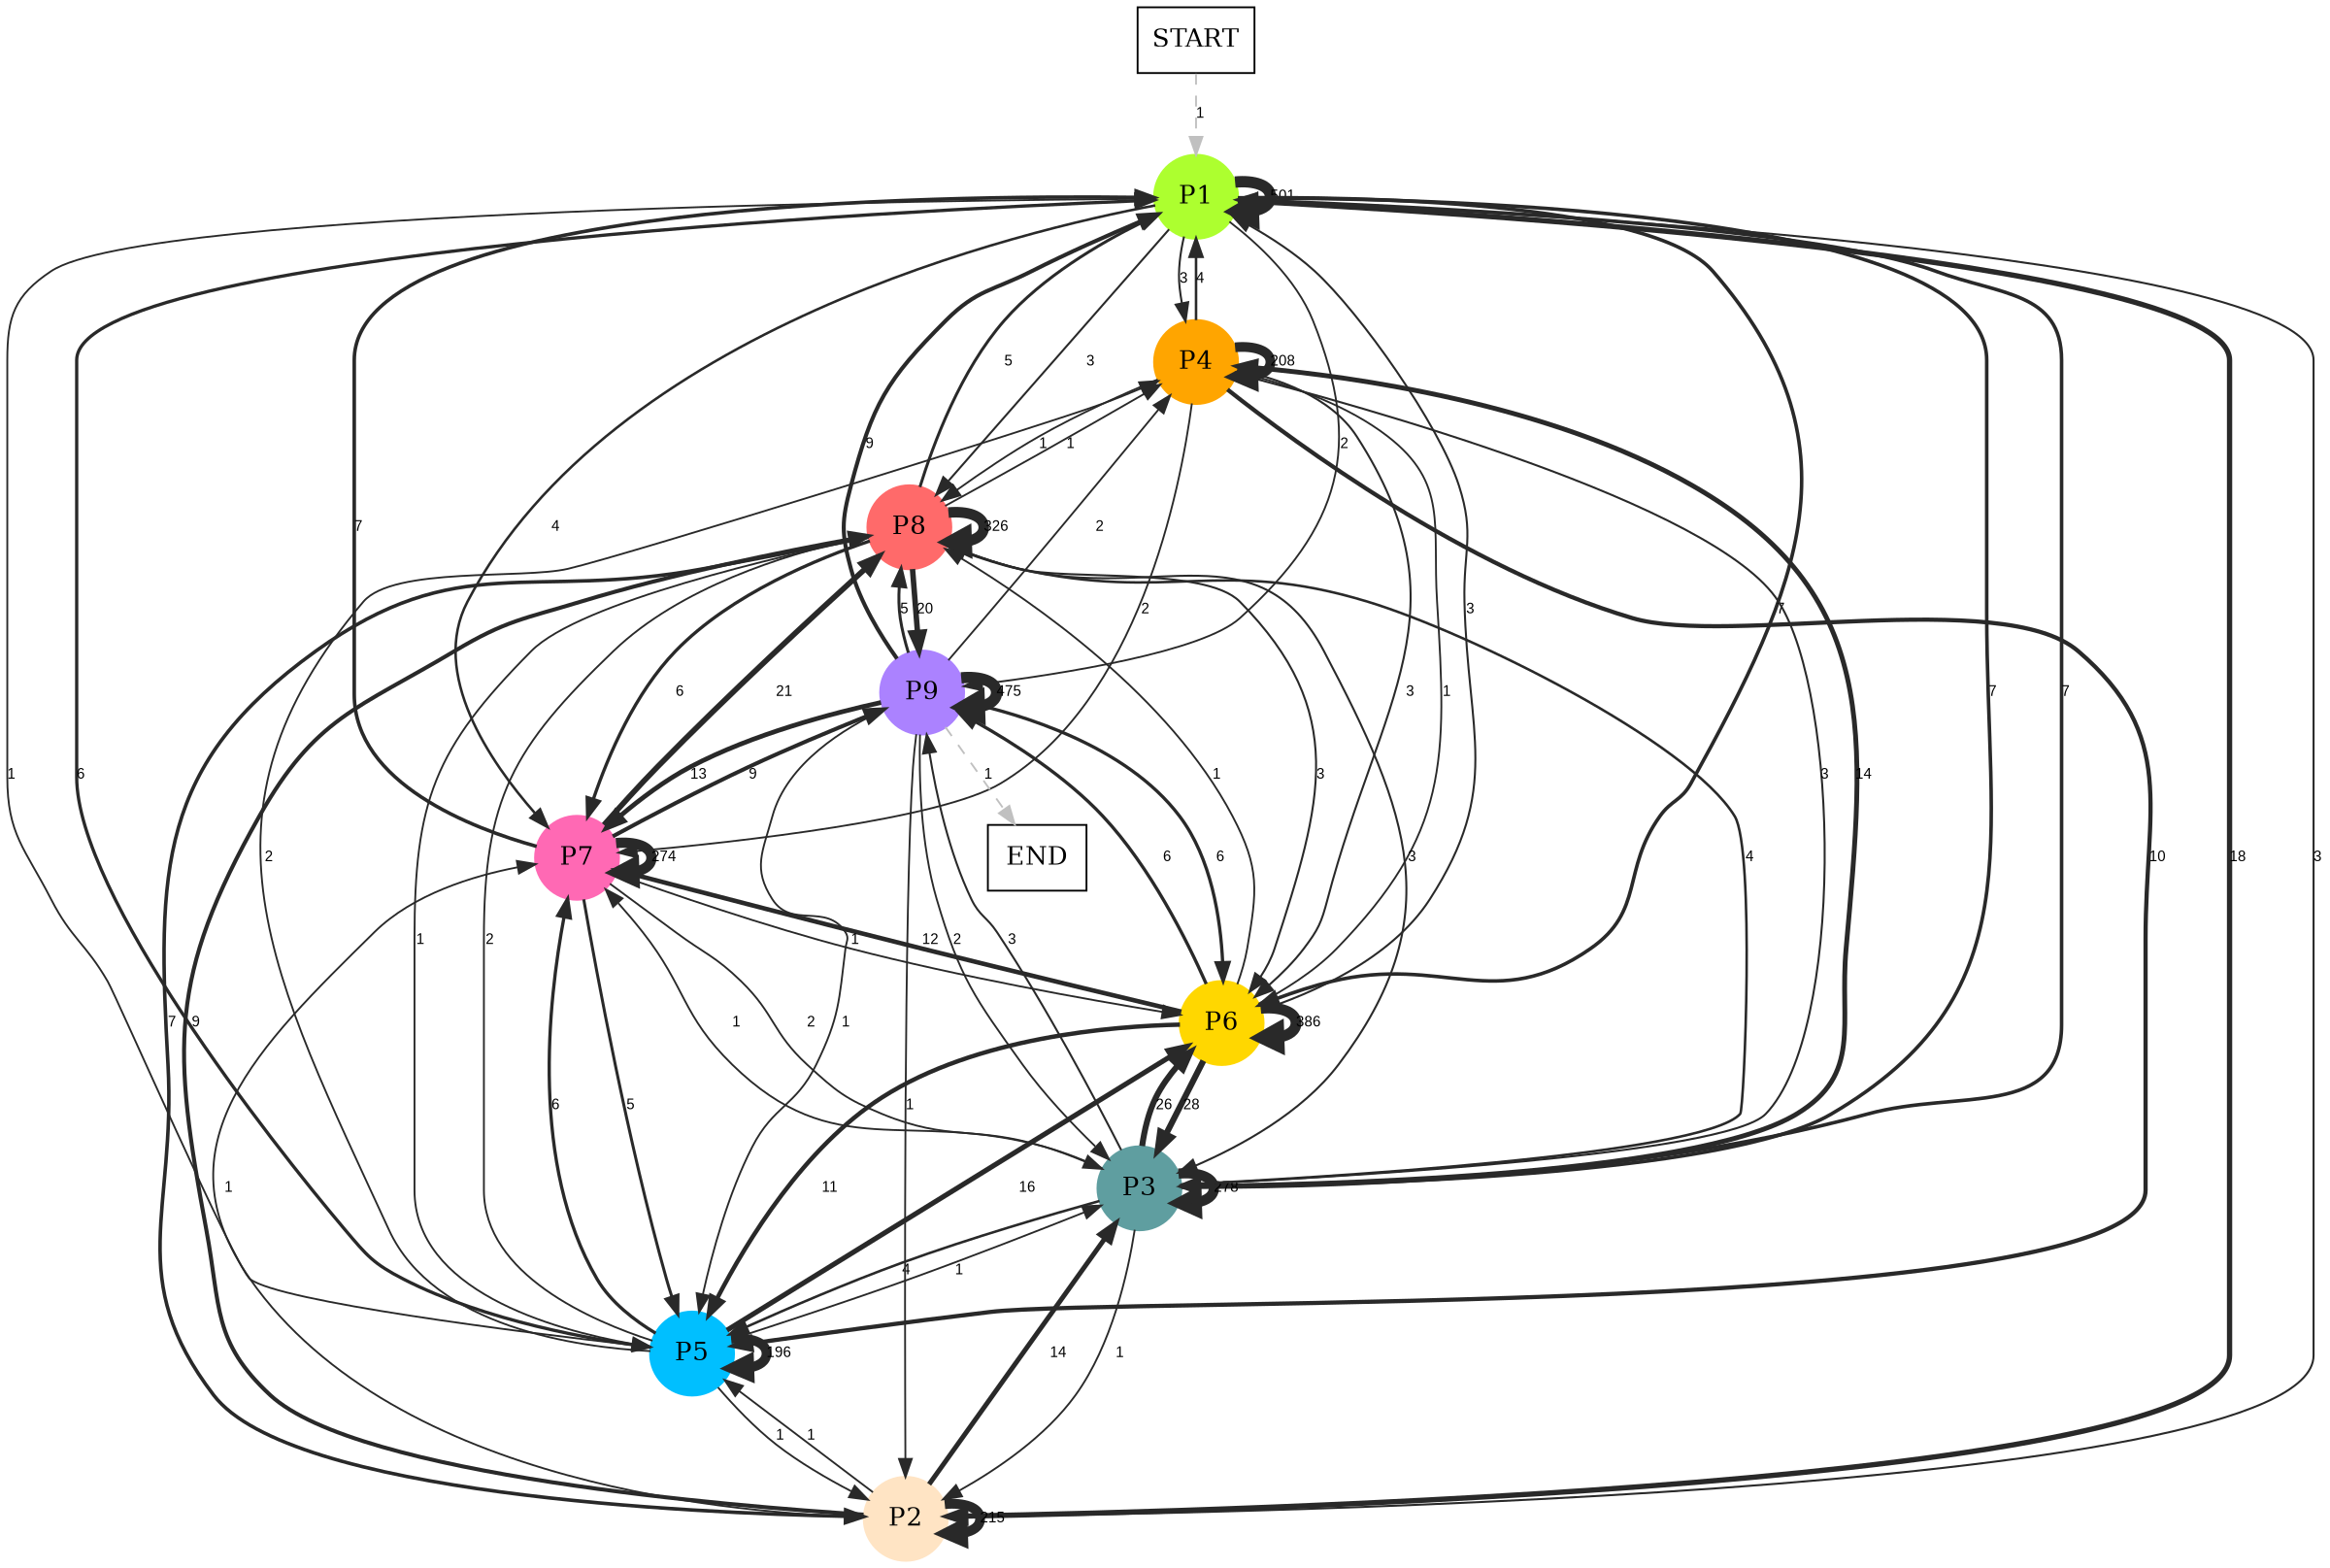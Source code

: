 digraph graphname {
	dpi = 150
	size="16,11!";
	margin = 0;
"P1" [shape=circle, color=greenyellow, style=filled]"P4" [shape=circle, color=orange, style=filled]"P2" [shape=circle, color=bisque, style=filled]"P5" [shape=circle, color=deepskyblue, style=filled]"P3" [shape=circle, color=cadetblue, style=filled]"P6" [shape=circle, color=gold, style=filled]"P7" [shape=circle, color=hotpink, style=filled]"P8" [shape=circle, color=indianred1, style=filled]"P9" [shape=circle, color=mediumpurple1, style=filled]"START" [shape=box, fillcolor=white, style=filled, color=black]"END" [shape=box, fillcolor=white, style=filled, color=black]"P1" -> "P1" [ color=grey16 penwidth = "6.2166061010848646"label ="501" labelfloat=false fontname="Arial" fontsize=8]
"P1" -> "P4" [ color=grey16 penwidth = "1.0986122886681098"label ="3" labelfloat=false fontname="Arial" fontsize=8]
"P1" -> "P2" [ color=grey16 penwidth = "2.8903717578961645"label ="18" labelfloat=false fontname="Arial" fontsize=8]
"P1" -> "P5" [ color=grey16 penwidth = "1"label ="1" labelfloat=false fontname="Arial" fontsize=8]
"P1" -> "P3" [ color=grey16 penwidth = "1.9459101490553132"label ="7" labelfloat=false fontname="Arial" fontsize=8]
"P1" -> "P6" [ color=grey16 penwidth = "1.9459101490553132"label ="7" labelfloat=false fontname="Arial" fontsize=8]
"P1" -> "P7" [ color=grey16 penwidth = "1.3862943611198906"label ="4" labelfloat=false fontname="Arial" fontsize=8]
"P1" -> "P8" [ color=grey16 penwidth = "1.0986122886681098"label ="3" labelfloat=false fontname="Arial" fontsize=8]
"P1" -> "P9" [ color=grey16 penwidth = "1"label ="2" labelfloat=false fontname="Arial" fontsize=8]
"P4" -> "P1" [ color=grey16 penwidth = "1.3862943611198906"label ="4" labelfloat=false fontname="Arial" fontsize=8]
"P4" -> "P4" [ color=grey16 penwidth = "5.337538079701318"label ="208" labelfloat=false fontname="Arial" fontsize=8]
"P4" -> "P5" [ color=grey16 penwidth = "2.302585092994046"label ="10" labelfloat=false fontname="Arial" fontsize=8]
"P4" -> "P3" [ color=grey16 penwidth = "1.0986122886681098"label ="3" labelfloat=false fontname="Arial" fontsize=8]
"P4" -> "P6" [ color=grey16 penwidth = "1.0986122886681098"label ="3" labelfloat=false fontname="Arial" fontsize=8]
"P4" -> "P7" [ color=grey16 penwidth = "1"label ="2" labelfloat=false fontname="Arial" fontsize=8]
"P4" -> "P8" [ color=grey16 penwidth = "1"label ="1" labelfloat=false fontname="Arial" fontsize=8]
"P2" -> "P1" [ color=grey16 penwidth = "1.0986122886681098"label ="3" labelfloat=false fontname="Arial" fontsize=8]
"P2" -> "P2" [ color=grey16 penwidth = "5.3706380281276624"label ="215" labelfloat=false fontname="Arial" fontsize=8]
"P2" -> "P5" [ color=grey16 penwidth = "1"label ="1" labelfloat=false fontname="Arial" fontsize=8]
"P2" -> "P3" [ color=grey16 penwidth = "2.6390573296152584"label ="14" labelfloat=false fontname="Arial" fontsize=8]
"P2" -> "P7" [ color=grey16 penwidth = "1"label ="1" labelfloat=false fontname="Arial" fontsize=8]
"P2" -> "P8" [ color=grey16 penwidth = "2.1972245773362196"label ="9" labelfloat=false fontname="Arial" fontsize=8]
"P5" -> "P1" [ color=grey16 penwidth = "1.791759469228055"label ="6" labelfloat=false fontname="Arial" fontsize=8]
"P5" -> "P4" [ color=grey16 penwidth = "1"label ="2" labelfloat=false fontname="Arial" fontsize=8]
"P5" -> "P2" [ color=grey16 penwidth = "1"label ="1" labelfloat=false fontname="Arial" fontsize=8]
"P5" -> "P5" [ color=grey16 penwidth = "5.278114659230517"label ="196" labelfloat=false fontname="Arial" fontsize=8]
"P5" -> "P3" [ color=grey16 penwidth = "1"label ="1" labelfloat=false fontname="Arial" fontsize=8]
"P5" -> "P6" [ color=grey16 penwidth = "2.772588722239781"label ="16" labelfloat=false fontname="Arial" fontsize=8]
"P5" -> "P7" [ color=grey16 penwidth = "1.791759469228055"label ="6" labelfloat=false fontname="Arial" fontsize=8]
"P5" -> "P8" [ color=grey16 penwidth = "1"label ="2" labelfloat=false fontname="Arial" fontsize=8]
"P3" -> "P1" [ color=grey16 penwidth = "1.9459101490553132"label ="7" labelfloat=false fontname="Arial" fontsize=8]
"P3" -> "P4" [ color=grey16 penwidth = "2.6390573296152584"label ="14" labelfloat=false fontname="Arial" fontsize=8]
"P3" -> "P2" [ color=grey16 penwidth = "1"label ="1" labelfloat=false fontname="Arial" fontsize=8]
"P3" -> "P5" [ color=grey16 penwidth = "1.3862943611198906"label ="4" labelfloat=false fontname="Arial" fontsize=8]
"P3" -> "P3" [ color=grey16 penwidth = "5.627621113690637"label ="278" labelfloat=false fontname="Arial" fontsize=8]
"P3" -> "P6" [ color=grey16 penwidth = "3.258096538021482"label ="26" labelfloat=false fontname="Arial" fontsize=8]
"P3" -> "P7" [ color=grey16 penwidth = "1"label ="1" labelfloat=false fontname="Arial" fontsize=8]
"P3" -> "P8" [ color=grey16 penwidth = "1.3862943611198906"label ="4" labelfloat=false fontname="Arial" fontsize=8]
"P3" -> "P9" [ color=grey16 penwidth = "1.0986122886681098"label ="3" labelfloat=false fontname="Arial" fontsize=8]
"P6" -> "P1" [ color=grey16 penwidth = "1.0986122886681098"label ="3" labelfloat=false fontname="Arial" fontsize=8]
"P6" -> "P4" [ color=grey16 penwidth = "1"label ="1" labelfloat=false fontname="Arial" fontsize=8]
"P6" -> "P5" [ color=grey16 penwidth = "2.3978952727983707"label ="11" labelfloat=false fontname="Arial" fontsize=8]
"P6" -> "P3" [ color=grey16 penwidth = "3.332204510175204"label ="28" labelfloat=false fontname="Arial" fontsize=8]
"P6" -> "P6" [ color=grey16 penwidth = "5.955837369464831"label ="386" labelfloat=false fontname="Arial" fontsize=8]
"P6" -> "P7" [ color=grey16 penwidth = "2.4849066497880004"label ="12" labelfloat=false fontname="Arial" fontsize=8]
"P6" -> "P8" [ color=grey16 penwidth = "1"label ="1" labelfloat=false fontname="Arial" fontsize=8]
"P6" -> "P9" [ color=grey16 penwidth = "1.791759469228055"label ="6" labelfloat=false fontname="Arial" fontsize=8]
"P7" -> "P1" [ color=grey16 penwidth = "1.9459101490553132"label ="7" labelfloat=false fontname="Arial" fontsize=8]
"P7" -> "P5" [ color=grey16 penwidth = "1.6094379124341003"label ="5" labelfloat=false fontname="Arial" fontsize=8]
"P7" -> "P3" [ color=grey16 penwidth = "1"label ="2" labelfloat=false fontname="Arial" fontsize=8]
"P7" -> "P6" [ color=grey16 penwidth = "1"label ="1" labelfloat=false fontname="Arial" fontsize=8]
"P7" -> "P7" [ color=grey16 penwidth = "5.6131281063880705"label ="274" labelfloat=false fontname="Arial" fontsize=8]
"P7" -> "P8" [ color=grey16 penwidth = "3.044522437723423"label ="21" labelfloat=false fontname="Arial" fontsize=8]
"P7" -> "P9" [ color=grey16 penwidth = "2.1972245773362196"label ="9" labelfloat=false fontname="Arial" fontsize=8]
"P8" -> "P1" [ color=grey16 penwidth = "1.6094379124341003"label ="5" labelfloat=false fontname="Arial" fontsize=8]
"P8" -> "P4" [ color=grey16 penwidth = "1"label ="1" labelfloat=false fontname="Arial" fontsize=8]
"P8" -> "P2" [ color=grey16 penwidth = "1.9459101490553132"label ="7" labelfloat=false fontname="Arial" fontsize=8]
"P8" -> "P5" [ color=grey16 penwidth = "1"label ="1" labelfloat=false fontname="Arial" fontsize=8]
"P8" -> "P3" [ color=grey16 penwidth = "1.0986122886681098"label ="3" labelfloat=false fontname="Arial" fontsize=8]
"P8" -> "P6" [ color=grey16 penwidth = "1.0986122886681098"label ="3" labelfloat=false fontname="Arial" fontsize=8]
"P8" -> "P7" [ color=grey16 penwidth = "1.791759469228055"label ="6" labelfloat=false fontname="Arial" fontsize=8]
"P8" -> "P8" [ color=grey16 penwidth = "5.786897381366708"label ="326" labelfloat=false fontname="Arial" fontsize=8]
"P8" -> "P9" [ color=grey16 penwidth = "2.995732273553991"label ="20" labelfloat=false fontname="Arial" fontsize=8]
"P9" -> "P1" [ color=grey16 penwidth = "2.1972245773362196"label ="9" labelfloat=false fontname="Arial" fontsize=8]
"P9" -> "P4" [ color=grey16 penwidth = "1"label ="2" labelfloat=false fontname="Arial" fontsize=8]
"P9" -> "P2" [ color=grey16 penwidth = "1"label ="1" labelfloat=false fontname="Arial" fontsize=8]
"P9" -> "P5" [ color=grey16 penwidth = "1"label ="1" labelfloat=false fontname="Arial" fontsize=8]
"P9" -> "P3" [ color=grey16 penwidth = "1"label ="2" labelfloat=false fontname="Arial" fontsize=8]
"P9" -> "P6" [ color=grey16 penwidth = "1.791759469228055"label ="6" labelfloat=false fontname="Arial" fontsize=8]
"P9" -> "P7" [ color=grey16 penwidth = "2.5649493574615367"label ="13" labelfloat=false fontname="Arial" fontsize=8]
"P9" -> "P8" [ color=grey16 penwidth = "1.6094379124341003"label ="5" labelfloat=false fontname="Arial" fontsize=8]
"P9" -> "P9" [ color=grey16 penwidth = "6.163314804034641"label ="475" labelfloat=false fontname="Arial" fontsize=8]
"P9" -> "END" [ style = dashed color=grey label ="1" labelfloat=false fontname="Arial" fontsize=8]
"START" -> "P1" [ style = dashed color=grey label ="1" labelfloat=false fontname="Arial" fontsize=8]
}